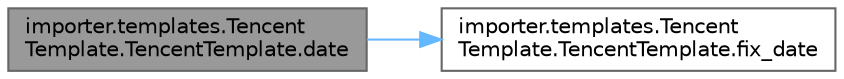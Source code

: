 digraph "importer.templates.TencentTemplate.TencentTemplate.date"
{
 // LATEX_PDF_SIZE
  bgcolor="transparent";
  edge [fontname=Helvetica,fontsize=10,labelfontname=Helvetica,labelfontsize=10];
  node [fontname=Helvetica,fontsize=10,shape=box,height=0.2,width=0.4];
  rankdir="LR";
  Node1 [id="Node000001",label="importer.templates.Tencent\lTemplate.TencentTemplate.date",height=0.2,width=0.4,color="gray40", fillcolor="grey60", style="filled", fontcolor="black",tooltip=" "];
  Node1 -> Node2 [id="edge1_Node000001_Node000002",color="steelblue1",style="solid",tooltip=" "];
  Node2 [id="Node000002",label="importer.templates.Tencent\lTemplate.TencentTemplate.fix_date",height=0.2,width=0.4,color="grey40", fillcolor="white", style="filled",URL="$classimporter_1_1templates_1_1_tencent_template_1_1_tencent_template.html#a00f9f16319072105bd2e2d86181fe573",tooltip=" "];
}
